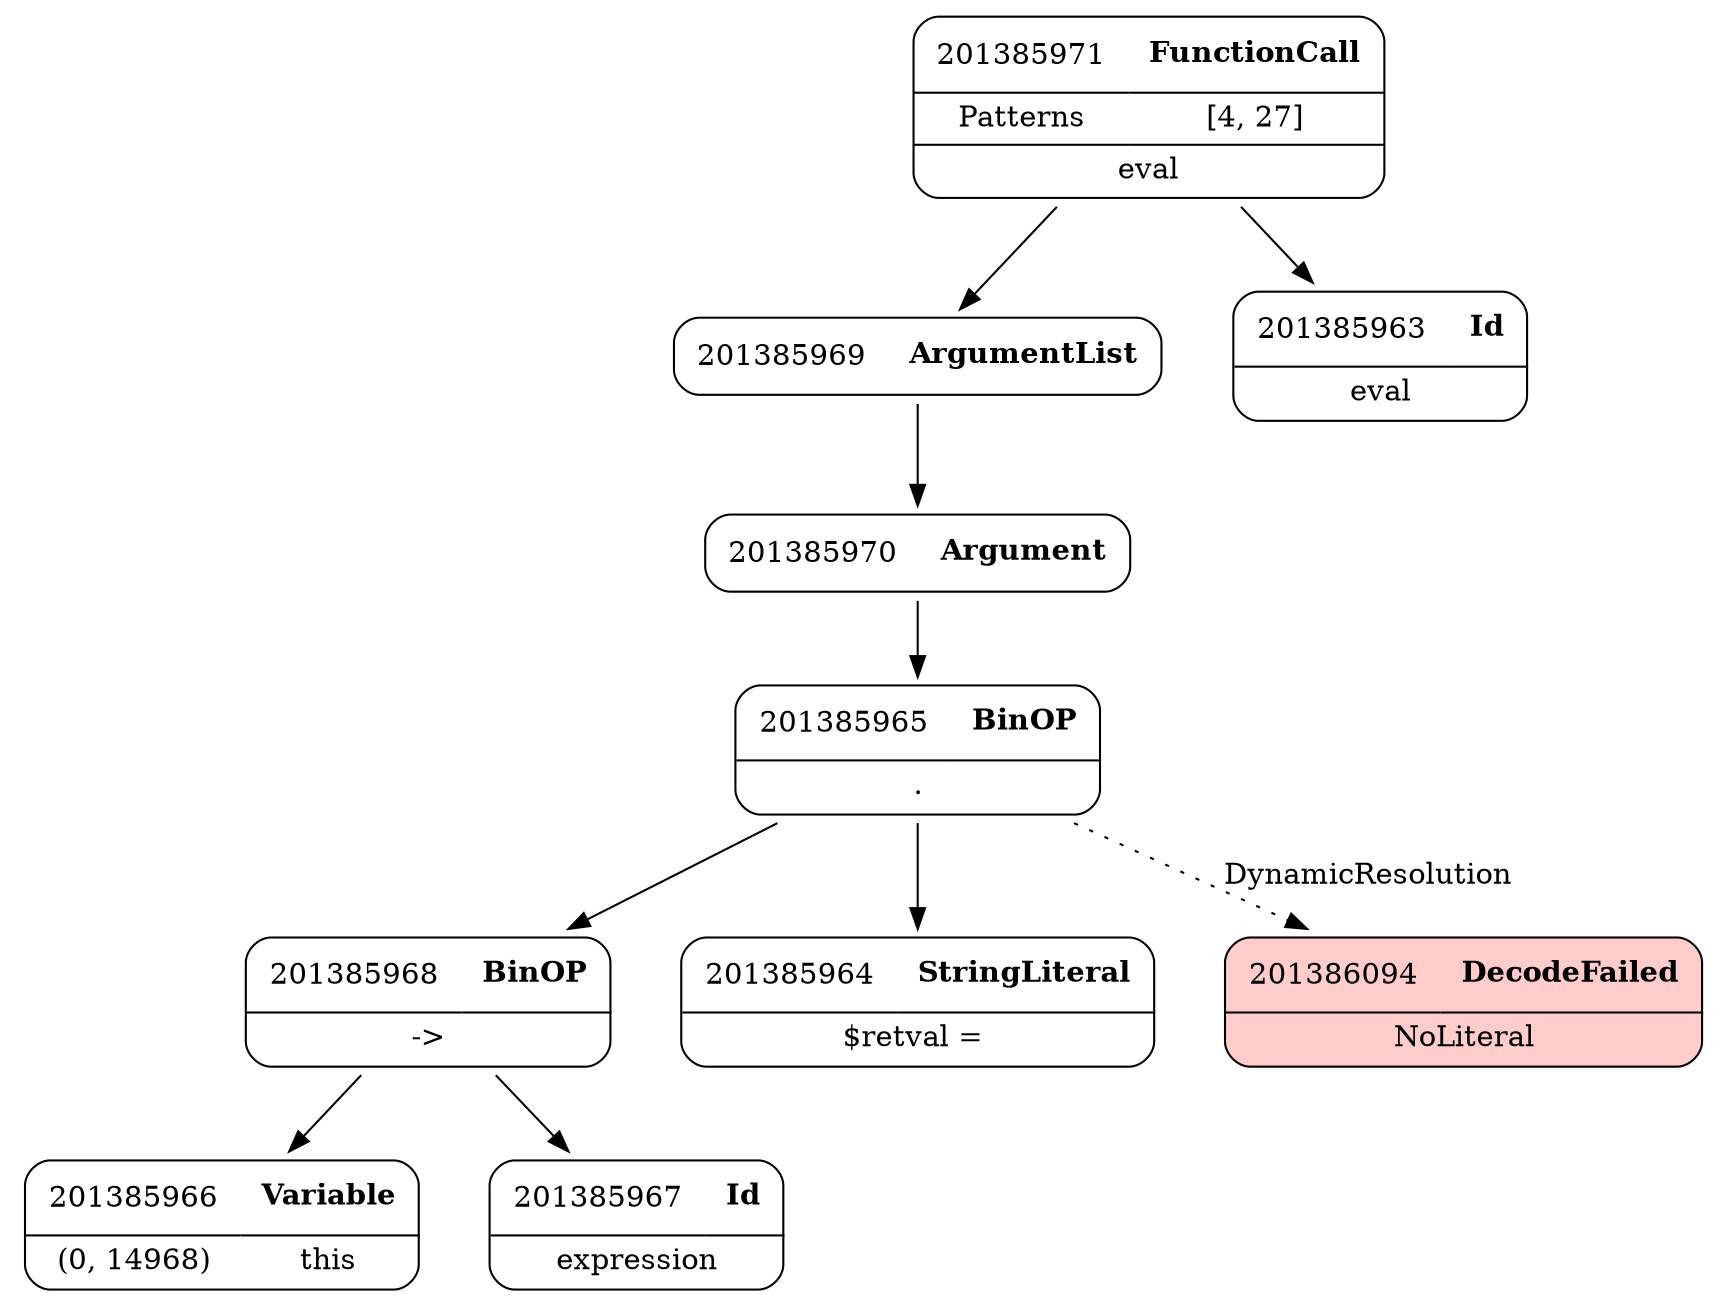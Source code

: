 digraph ast {
node [shape=none];
201385968 [label=<<TABLE border='1' cellspacing='0' cellpadding='10' style='rounded' ><TR><TD border='0'>201385968</TD><TD border='0'><B>BinOP</B></TD></TR><HR/><TR><TD border='0' cellpadding='5' colspan='2'>-&gt;</TD></TR></TABLE>>];
201385968 -> 201385966 [weight=2];
201385968 -> 201385967 [weight=2];
201385969 [label=<<TABLE border='1' cellspacing='0' cellpadding='10' style='rounded' ><TR><TD border='0'>201385969</TD><TD border='0'><B>ArgumentList</B></TD></TR></TABLE>>];
201385969 -> 201385970 [weight=2];
201385970 [label=<<TABLE border='1' cellspacing='0' cellpadding='10' style='rounded' ><TR><TD border='0'>201385970</TD><TD border='0'><B>Argument</B></TD></TR></TABLE>>];
201385970 -> 201385965 [weight=2];
201385971 [label=<<TABLE border='1' cellspacing='0' cellpadding='10' style='rounded' ><TR><TD border='0'>201385971</TD><TD border='0'><B>FunctionCall</B></TD></TR><HR/><TR><TD border='0' cellpadding='5'>Patterns</TD><TD border='0' cellpadding='5'>[4, 27]</TD></TR><HR/><TR><TD border='0' cellpadding='5' colspan='2'>eval</TD></TR></TABLE>>];
201385971 -> 201385963 [weight=2];
201385971 -> 201385969 [weight=2];
201385963 [label=<<TABLE border='1' cellspacing='0' cellpadding='10' style='rounded' ><TR><TD border='0'>201385963</TD><TD border='0'><B>Id</B></TD></TR><HR/><TR><TD border='0' cellpadding='5' colspan='2'>eval</TD></TR></TABLE>>];
201385964 [label=<<TABLE border='1' cellspacing='0' cellpadding='10' style='rounded' ><TR><TD border='0'>201385964</TD><TD border='0'><B>StringLiteral</B></TD></TR><HR/><TR><TD border='0' cellpadding='5' colspan='2'>$retval = </TD></TR></TABLE>>];
201385965 [label=<<TABLE border='1' cellspacing='0' cellpadding='10' style='rounded' ><TR><TD border='0'>201385965</TD><TD border='0'><B>BinOP</B></TD></TR><HR/><TR><TD border='0' cellpadding='5' colspan='2'>.</TD></TR></TABLE>>];
201385965 -> 201385964 [weight=2];
201385965 -> 201385968 [weight=2];
201385965 -> 201386094 [style=dotted,label=DynamicResolution];
201385966 [label=<<TABLE border='1' cellspacing='0' cellpadding='10' style='rounded' ><TR><TD border='0'>201385966</TD><TD border='0'><B>Variable</B></TD></TR><HR/><TR><TD border='0' cellpadding='5'>(0, 14968)</TD><TD border='0' cellpadding='5'>this</TD></TR></TABLE>>];
201386094 [label=<<TABLE border='1' cellspacing='0' cellpadding='10' style='rounded' bgcolor='#FFCCCC' ><TR><TD border='0'>201386094</TD><TD border='0'><B>DecodeFailed</B></TD></TR><HR/><TR><TD border='0' cellpadding='5' colspan='2'>NoLiteral</TD></TR></TABLE>>];
201385967 [label=<<TABLE border='1' cellspacing='0' cellpadding='10' style='rounded' ><TR><TD border='0'>201385967</TD><TD border='0'><B>Id</B></TD></TR><HR/><TR><TD border='0' cellpadding='5' colspan='2'>expression</TD></TR></TABLE>>];
}

